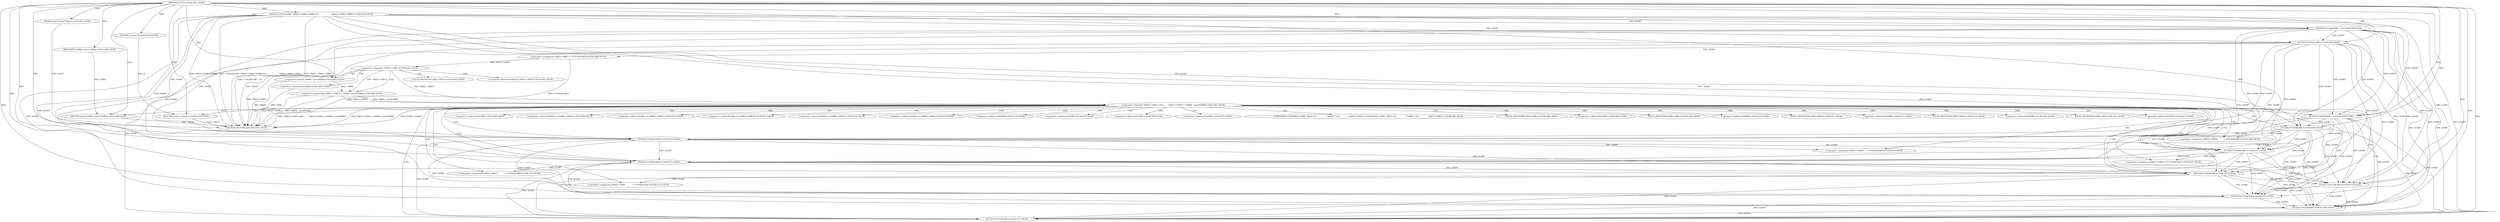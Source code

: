 
digraph "FUN32" {  

"11660" [label = "(METHOD,FUN32)<SUB>451</SUB>" ]

"11759" [label = "(METHOD_RETURN,int)<SUB>451</SUB>" ]

"11661" [label = "(PARAM,ALACContext*VAR25)<SUB>451</SUB>" ]

"11664" [label = "(FUN33,FUN33(&amp;VAR7, VAR25-&gt;VAR6-&gt;VAR82,\012                     VAR25-&gt;VAR6-&gt;VAR83))<SUB>455</SUB>" ]

"11677" [label = "(FUN34,FUN34(&amp;VAR7, 12))<SUB>458</SUB>" ]

"11681" [label = "(&lt;operator&gt;.assignment,VAR25-&gt;VAR13 = FUN35(&amp;VAR7))<SUB>460</SUB>" ]

"11706" [label = "(FUN34,FUN34(&amp;VAR7, 1))<SUB>468</SUB>" ]

"11710" [label = "(&lt;operator&gt;.assignment,VAR25-&gt;VAR14          = FUN36(&amp;VAR7))<SUB>469</SUB>" ]

"11717" [label = "(&lt;operator&gt;.assignment,VAR25-&gt;VAR15    = FUN36(&amp;VAR7))<SUB>470</SUB>" ]

"11724" [label = "(&lt;operator&gt;.assignment,VAR25-&gt;VAR16 = FUN36(&amp;VAR7))<SUB>471</SUB>" ]

"11731" [label = "(&lt;operator&gt;.assignment,VAR25-&gt;VAR17           = FUN36(&amp;VAR7))<SUB>472</SUB>" ]

"11738" [label = "(&lt;operator&gt;.assignment,VAR25-&gt;VAR8             = FUN36(&amp;VAR7))<SUB>473</SUB>" ]

"11745" [label = "(FUN37,FUN37(&amp;VAR7))<SUB>474</SUB>" ]

"11748" [label = "(FUN35,FUN35(&amp;VAR7))<SUB>475</SUB>" ]

"11751" [label = "(FUN35,FUN35(&amp;VAR7))<SUB>476</SUB>" ]

"11754" [label = "(FUN35,FUN35(&amp;VAR7))<SUB>477</SUB>" ]

"11757" [label = "(RETURN,return 0;,return 0;)<SUB>479</SUB>" ]

"11689" [label = "(&lt;operator&gt;.logicalOr,!VAR25-&gt;VAR13 ||\012        VAR25-&gt;VAR13 &gt; VAR84 / sizeof(VAR9))<SUB>461</SUB>" ]

"11758" [label = "(LITERAL,0,return 0;)<SUB>479</SUB>" ]

"11685" [label = "(FUN35,FUN35(&amp;VAR7))<SUB>460</SUB>" ]

"11704" [label = "(RETURN,return VAR62;,return VAR62;)<SUB>466</SUB>" ]

"11714" [label = "(FUN36,FUN36(&amp;VAR7))<SUB>469</SUB>" ]

"11721" [label = "(FUN36,FUN36(&amp;VAR7))<SUB>470</SUB>" ]

"11728" [label = "(FUN36,FUN36(&amp;VAR7))<SUB>471</SUB>" ]

"11735" [label = "(FUN36,FUN36(&amp;VAR7))<SUB>472</SUB>" ]

"11742" [label = "(FUN36,FUN36(&amp;VAR7))<SUB>473</SUB>" ]

"11690" [label = "(&lt;operator&gt;.logicalNot,!VAR25-&gt;VAR13)<SUB>461</SUB>" ]

"11694" [label = "(&lt;operator&gt;.greaterThan,VAR25-&gt;VAR13 &gt; VAR84 / sizeof(VAR9))<SUB>462</SUB>" ]

"11705" [label = "(IDENTIFIER,VAR62,return VAR62;)<SUB>466</SUB>" ]

"11698" [label = "(&lt;operator&gt;.division,VAR84 / sizeof(VAR9))<SUB>462</SUB>" ]

"11700" [label = "(&lt;operator&gt;.sizeOf,sizeof(VAR9))<SUB>462</SUB>" ]

"11707" [label = "(&lt;operator&gt;.addressOf,&amp;VAR7)<SUB>468</SUB>" ]

"11711" [label = "(&lt;operator&gt;.indirectFieldAccess,VAR25-&gt;VAR14)<SUB>469</SUB>" ]

"11718" [label = "(&lt;operator&gt;.indirectFieldAccess,VAR25-&gt;VAR15)<SUB>470</SUB>" ]

"11725" [label = "(&lt;operator&gt;.indirectFieldAccess,VAR25-&gt;VAR16)<SUB>471</SUB>" ]

"11732" [label = "(&lt;operator&gt;.indirectFieldAccess,VAR25-&gt;VAR17)<SUB>472</SUB>" ]

"11739" [label = "(&lt;operator&gt;.indirectFieldAccess,VAR25-&gt;VAR8)<SUB>473</SUB>" ]

"11746" [label = "(&lt;operator&gt;.addressOf,&amp;VAR7)<SUB>474</SUB>" ]

"11749" [label = "(&lt;operator&gt;.addressOf,&amp;VAR7)<SUB>475</SUB>" ]

"11752" [label = "(&lt;operator&gt;.addressOf,&amp;VAR7)<SUB>476</SUB>" ]

"11755" [label = "(&lt;operator&gt;.addressOf,&amp;VAR7)<SUB>477</SUB>" ]

"11703" [label = "(UNKNOWN,FUN9(VAR25-&gt;VAR6, VAR31,\012               &quot;&quot;VAR61&quot;&quot;,\012               VAR25-&gt;VAR13);,FUN9(VAR25-&gt;VAR6, VAR31,\012               &quot;&quot;VAR61&quot;&quot;,\012               VAR25-&gt;VAR13);)<SUB>463</SUB>" ]

"11713" [label = "(FIELD_IDENTIFIER,VAR14,VAR14)<SUB>469</SUB>" ]

"11715" [label = "(&lt;operator&gt;.addressOf,&amp;VAR7)<SUB>469</SUB>" ]

"11720" [label = "(FIELD_IDENTIFIER,VAR15,VAR15)<SUB>470</SUB>" ]

"11722" [label = "(&lt;operator&gt;.addressOf,&amp;VAR7)<SUB>470</SUB>" ]

"11727" [label = "(FIELD_IDENTIFIER,VAR16,VAR16)<SUB>471</SUB>" ]

"11729" [label = "(&lt;operator&gt;.addressOf,&amp;VAR7)<SUB>471</SUB>" ]

"11734" [label = "(FIELD_IDENTIFIER,VAR17,VAR17)<SUB>472</SUB>" ]

"11736" [label = "(&lt;operator&gt;.addressOf,&amp;VAR7)<SUB>472</SUB>" ]

"11741" [label = "(FIELD_IDENTIFIER,VAR8,VAR8)<SUB>473</SUB>" ]

"11743" [label = "(&lt;operator&gt;.addressOf,&amp;VAR7)<SUB>473</SUB>" ]

"11695" [label = "(&lt;operator&gt;.indirectFieldAccess,VAR25-&gt;VAR13)<SUB>462</SUB>" ]

"11697" [label = "(FIELD_IDENTIFIER,VAR13,VAR13)<SUB>462</SUB>" ]

  "11757" -> "11759"  [ label = "DDG: &lt;RET&gt;"] 

  "11704" -> "11759"  [ label = "DDG: &lt;RET&gt;"] 

  "11661" -> "11759"  [ label = "DDG: VAR25"] 

  "11664" -> "11759"  [ label = "DDG: VAR25-&gt;VAR6-&gt;VAR82"] 

  "11664" -> "11759"  [ label = "DDG: VAR25-&gt;VAR6-&gt;VAR83"] 

  "11664" -> "11759"  [ label = "DDG: FUN33(&amp;VAR7, VAR25-&gt;VAR6-&gt;VAR82,\012                     VAR25-&gt;VAR6-&gt;VAR83)"] 

  "11677" -> "11759"  [ label = "DDG: FUN34(&amp;VAR7, 12)"] 

  "11685" -> "11759"  [ label = "DDG: &amp;VAR7"] 

  "11681" -> "11759"  [ label = "DDG: FUN35(&amp;VAR7)"] 

  "11690" -> "11759"  [ label = "DDG: VAR25-&gt;VAR13"] 

  "11689" -> "11759"  [ label = "DDG: !VAR25-&gt;VAR13"] 

  "11694" -> "11759"  [ label = "DDG: VAR25-&gt;VAR13"] 

  "11694" -> "11759"  [ label = "DDG: VAR84 / sizeof(VAR9)"] 

  "11689" -> "11759"  [ label = "DDG: VAR25-&gt;VAR13 &gt; VAR84 / sizeof(VAR9)"] 

  "11689" -> "11759"  [ label = "DDG: !VAR25-&gt;VAR13 ||\012        VAR25-&gt;VAR13 &gt; VAR84 / sizeof(VAR9)"] 

  "11698" -> "11759"  [ label = "DDG: VAR84"] 

  "11700" -> "11759"  [ label = "DDG: VAR9"] 

  "11660" -> "11661"  [ label = "DDG: "] 

  "11685" -> "11681"  [ label = "DDG: &amp;VAR7"] 

  "11714" -> "11710"  [ label = "DDG: &amp;VAR7"] 

  "11721" -> "11717"  [ label = "DDG: &amp;VAR7"] 

  "11728" -> "11724"  [ label = "DDG: &amp;VAR7"] 

  "11735" -> "11731"  [ label = "DDG: &amp;VAR7"] 

  "11742" -> "11738"  [ label = "DDG: &amp;VAR7"] 

  "11758" -> "11757"  [ label = "DDG: 0"] 

  "11660" -> "11757"  [ label = "DDG: "] 

  "11660" -> "11664"  [ label = "DDG: "] 

  "11664" -> "11677"  [ label = "DDG: &amp;VAR7"] 

  "11660" -> "11677"  [ label = "DDG: "] 

  "11685" -> "11706"  [ label = "DDG: &amp;VAR7"] 

  "11660" -> "11706"  [ label = "DDG: "] 

  "11664" -> "11706"  [ label = "DDG: &amp;VAR7"] 

  "11677" -> "11706"  [ label = "DDG: &amp;VAR7"] 

  "11742" -> "11745"  [ label = "DDG: &amp;VAR7"] 

  "11660" -> "11745"  [ label = "DDG: "] 

  "11664" -> "11745"  [ label = "DDG: &amp;VAR7"] 

  "11677" -> "11745"  [ label = "DDG: &amp;VAR7"] 

  "11685" -> "11745"  [ label = "DDG: &amp;VAR7"] 

  "11706" -> "11745"  [ label = "DDG: &amp;VAR7"] 

  "11714" -> "11745"  [ label = "DDG: &amp;VAR7"] 

  "11721" -> "11745"  [ label = "DDG: &amp;VAR7"] 

  "11728" -> "11745"  [ label = "DDG: &amp;VAR7"] 

  "11735" -> "11745"  [ label = "DDG: &amp;VAR7"] 

  "11745" -> "11748"  [ label = "DDG: &amp;VAR7"] 

  "11660" -> "11748"  [ label = "DDG: "] 

  "11664" -> "11748"  [ label = "DDG: &amp;VAR7"] 

  "11677" -> "11748"  [ label = "DDG: &amp;VAR7"] 

  "11685" -> "11748"  [ label = "DDG: &amp;VAR7"] 

  "11706" -> "11748"  [ label = "DDG: &amp;VAR7"] 

  "11714" -> "11748"  [ label = "DDG: &amp;VAR7"] 

  "11721" -> "11748"  [ label = "DDG: &amp;VAR7"] 

  "11728" -> "11748"  [ label = "DDG: &amp;VAR7"] 

  "11735" -> "11748"  [ label = "DDG: &amp;VAR7"] 

  "11742" -> "11748"  [ label = "DDG: &amp;VAR7"] 

  "11748" -> "11751"  [ label = "DDG: &amp;VAR7"] 

  "11660" -> "11751"  [ label = "DDG: "] 

  "11664" -> "11751"  [ label = "DDG: &amp;VAR7"] 

  "11677" -> "11751"  [ label = "DDG: &amp;VAR7"] 

  "11685" -> "11751"  [ label = "DDG: &amp;VAR7"] 

  "11706" -> "11751"  [ label = "DDG: &amp;VAR7"] 

  "11714" -> "11751"  [ label = "DDG: &amp;VAR7"] 

  "11721" -> "11751"  [ label = "DDG: &amp;VAR7"] 

  "11728" -> "11751"  [ label = "DDG: &amp;VAR7"] 

  "11735" -> "11751"  [ label = "DDG: &amp;VAR7"] 

  "11742" -> "11751"  [ label = "DDG: &amp;VAR7"] 

  "11745" -> "11751"  [ label = "DDG: &amp;VAR7"] 

  "11751" -> "11754"  [ label = "DDG: &amp;VAR7"] 

  "11660" -> "11754"  [ label = "DDG: "] 

  "11664" -> "11754"  [ label = "DDG: &amp;VAR7"] 

  "11677" -> "11754"  [ label = "DDG: &amp;VAR7"] 

  "11685" -> "11754"  [ label = "DDG: &amp;VAR7"] 

  "11706" -> "11754"  [ label = "DDG: &amp;VAR7"] 

  "11714" -> "11754"  [ label = "DDG: &amp;VAR7"] 

  "11721" -> "11754"  [ label = "DDG: &amp;VAR7"] 

  "11728" -> "11754"  [ label = "DDG: &amp;VAR7"] 

  "11735" -> "11754"  [ label = "DDG: &amp;VAR7"] 

  "11742" -> "11754"  [ label = "DDG: &amp;VAR7"] 

  "11745" -> "11754"  [ label = "DDG: &amp;VAR7"] 

  "11748" -> "11754"  [ label = "DDG: &amp;VAR7"] 

  "11660" -> "11758"  [ label = "DDG: "] 

  "11677" -> "11685"  [ label = "DDG: &amp;VAR7"] 

  "11660" -> "11685"  [ label = "DDG: "] 

  "11664" -> "11685"  [ label = "DDG: &amp;VAR7"] 

  "11690" -> "11689"  [ label = "DDG: VAR25-&gt;VAR13"] 

  "11694" -> "11689"  [ label = "DDG: VAR25-&gt;VAR13"] 

  "11694" -> "11689"  [ label = "DDG: VAR84 / sizeof(VAR9)"] 

  "11705" -> "11704"  [ label = "DDG: VAR62"] 

  "11660" -> "11704"  [ label = "DDG: "] 

  "11706" -> "11714"  [ label = "DDG: &amp;VAR7"] 

  "11660" -> "11714"  [ label = "DDG: "] 

  "11664" -> "11714"  [ label = "DDG: &amp;VAR7"] 

  "11677" -> "11714"  [ label = "DDG: &amp;VAR7"] 

  "11685" -> "11714"  [ label = "DDG: &amp;VAR7"] 

  "11714" -> "11721"  [ label = "DDG: &amp;VAR7"] 

  "11660" -> "11721"  [ label = "DDG: "] 

  "11664" -> "11721"  [ label = "DDG: &amp;VAR7"] 

  "11677" -> "11721"  [ label = "DDG: &amp;VAR7"] 

  "11685" -> "11721"  [ label = "DDG: &amp;VAR7"] 

  "11706" -> "11721"  [ label = "DDG: &amp;VAR7"] 

  "11721" -> "11728"  [ label = "DDG: &amp;VAR7"] 

  "11660" -> "11728"  [ label = "DDG: "] 

  "11664" -> "11728"  [ label = "DDG: &amp;VAR7"] 

  "11677" -> "11728"  [ label = "DDG: &amp;VAR7"] 

  "11685" -> "11728"  [ label = "DDG: &amp;VAR7"] 

  "11706" -> "11728"  [ label = "DDG: &amp;VAR7"] 

  "11714" -> "11728"  [ label = "DDG: &amp;VAR7"] 

  "11728" -> "11735"  [ label = "DDG: &amp;VAR7"] 

  "11660" -> "11735"  [ label = "DDG: "] 

  "11664" -> "11735"  [ label = "DDG: &amp;VAR7"] 

  "11677" -> "11735"  [ label = "DDG: &amp;VAR7"] 

  "11685" -> "11735"  [ label = "DDG: &amp;VAR7"] 

  "11706" -> "11735"  [ label = "DDG: &amp;VAR7"] 

  "11714" -> "11735"  [ label = "DDG: &amp;VAR7"] 

  "11721" -> "11735"  [ label = "DDG: &amp;VAR7"] 

  "11735" -> "11742"  [ label = "DDG: &amp;VAR7"] 

  "11660" -> "11742"  [ label = "DDG: "] 

  "11664" -> "11742"  [ label = "DDG: &amp;VAR7"] 

  "11677" -> "11742"  [ label = "DDG: &amp;VAR7"] 

  "11685" -> "11742"  [ label = "DDG: &amp;VAR7"] 

  "11706" -> "11742"  [ label = "DDG: &amp;VAR7"] 

  "11714" -> "11742"  [ label = "DDG: &amp;VAR7"] 

  "11721" -> "11742"  [ label = "DDG: &amp;VAR7"] 

  "11728" -> "11742"  [ label = "DDG: &amp;VAR7"] 

  "11681" -> "11690"  [ label = "DDG: VAR25-&gt;VAR13"] 

  "11690" -> "11694"  [ label = "DDG: VAR25-&gt;VAR13"] 

  "11698" -> "11694"  [ label = "DDG: VAR84"] 

  "11660" -> "11705"  [ label = "DDG: "] 

  "11660" -> "11698"  [ label = "DDG: "] 

  "11689" -> "11732"  [ label = "CDG: "] 

  "11689" -> "11727"  [ label = "CDG: "] 

  "11689" -> "11722"  [ label = "CDG: "] 

  "11689" -> "11743"  [ label = "CDG: "] 

  "11689" -> "11742"  [ label = "CDG: "] 

  "11689" -> "11757"  [ label = "CDG: "] 

  "11689" -> "11748"  [ label = "CDG: "] 

  "11689" -> "11739"  [ label = "CDG: "] 

  "11689" -> "11724"  [ label = "CDG: "] 

  "11689" -> "11738"  [ label = "CDG: "] 

  "11689" -> "11746"  [ label = "CDG: "] 

  "11689" -> "11755"  [ label = "CDG: "] 

  "11689" -> "11735"  [ label = "CDG: "] 

  "11689" -> "11714"  [ label = "CDG: "] 

  "11689" -> "11721"  [ label = "CDG: "] 

  "11689" -> "11731"  [ label = "CDG: "] 

  "11689" -> "11752"  [ label = "CDG: "] 

  "11689" -> "11713"  [ label = "CDG: "] 

  "11689" -> "11754"  [ label = "CDG: "] 

  "11689" -> "11707"  [ label = "CDG: "] 

  "11689" -> "11741"  [ label = "CDG: "] 

  "11689" -> "11728"  [ label = "CDG: "] 

  "11689" -> "11729"  [ label = "CDG: "] 

  "11689" -> "11718"  [ label = "CDG: "] 

  "11689" -> "11725"  [ label = "CDG: "] 

  "11689" -> "11704"  [ label = "CDG: "] 

  "11689" -> "11711"  [ label = "CDG: "] 

  "11689" -> "11749"  [ label = "CDG: "] 

  "11689" -> "11720"  [ label = "CDG: "] 

  "11689" -> "11706"  [ label = "CDG: "] 

  "11689" -> "11710"  [ label = "CDG: "] 

  "11689" -> "11751"  [ label = "CDG: "] 

  "11689" -> "11736"  [ label = "CDG: "] 

  "11689" -> "11715"  [ label = "CDG: "] 

  "11689" -> "11703"  [ label = "CDG: "] 

  "11689" -> "11734"  [ label = "CDG: "] 

  "11689" -> "11745"  [ label = "CDG: "] 

  "11689" -> "11717"  [ label = "CDG: "] 

  "11690" -> "11695"  [ label = "CDG: "] 

  "11690" -> "11697"  [ label = "CDG: "] 

  "11690" -> "11700"  [ label = "CDG: "] 

  "11690" -> "11694"  [ label = "CDG: "] 

  "11690" -> "11698"  [ label = "CDG: "] 

}